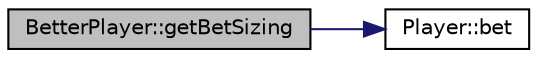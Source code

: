 digraph "BetterPlayer::getBetSizing"
{
 // INTERACTIVE_SVG=YES
 // LATEX_PDF_SIZE
  edge [fontname="Helvetica",fontsize="10",labelfontname="Helvetica",labelfontsize="10"];
  node [fontname="Helvetica",fontsize="10",shape=record];
  rankdir="LR";
  Node1 [label="BetterPlayer::getBetSizing",height=0.2,width=0.4,color="black", fillcolor="grey75", style="filled", fontcolor="black",tooltip="Gets the player's bet sizing during their turn."];
  Node1 -> Node2 [color="midnightblue",fontsize="10",style="solid",fontname="Helvetica"];
  Node2 [label="Player::bet",height=0.2,width=0.4,color="black", fillcolor="white", style="filled",URL="$class_player.html#ae0004d5df21e13f61b795d1c175e873d",tooltip="Places a bet by the player."];
}
